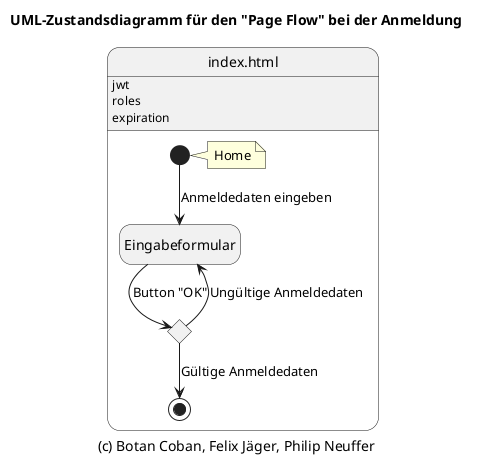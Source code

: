 @startuml anmeldung

hide empty description

title UML-Zustandsdiagramm für den "Page Flow" bei der Anmeldung
caption (c) Botan Coban, Felix Jäger, Philip Neuffer

state "index.html" as index {
index : jwt
index : roles
index : expiration

[*] --> Eingabeformular : Anmeldedaten eingeben
note "Home" as note
[*] -right-> note

state c <<choice>>
Eingabeformular --> c : Button "OK"
c -up-> Eingabeformular: Ungültige Anmeldedaten

c --> [*]: Gültige Anmeldedaten
}

@enduml
